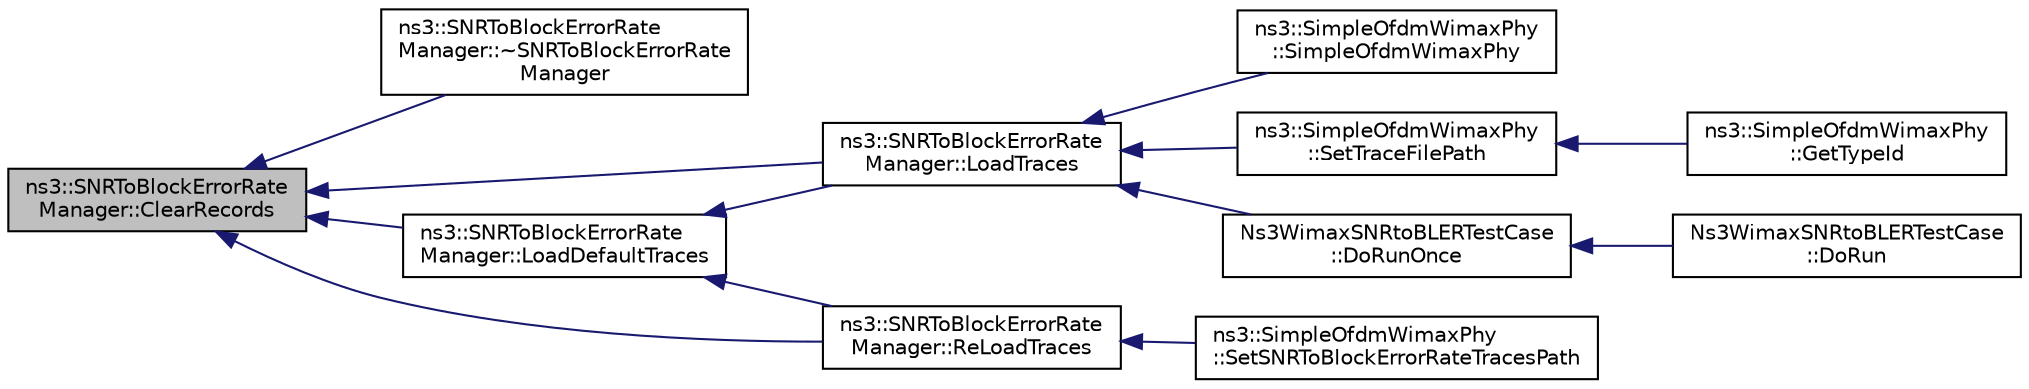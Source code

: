 digraph "ns3::SNRToBlockErrorRateManager::ClearRecords"
{
  edge [fontname="Helvetica",fontsize="10",labelfontname="Helvetica",labelfontsize="10"];
  node [fontname="Helvetica",fontsize="10",shape=record];
  rankdir="LR";
  Node1 [label="ns3::SNRToBlockErrorRate\lManager::ClearRecords",height=0.2,width=0.4,color="black", fillcolor="grey75", style="filled", fontcolor="black"];
  Node1 -> Node2 [dir="back",color="midnightblue",fontsize="10",style="solid"];
  Node2 [label="ns3::SNRToBlockErrorRate\lManager::~SNRToBlockErrorRate\lManager",height=0.2,width=0.4,color="black", fillcolor="white", style="filled",URL="$dd/d40/classns3_1_1SNRToBlockErrorRateManager.html#ac350ea76815a33cbda0c111b09158674"];
  Node1 -> Node3 [dir="back",color="midnightblue",fontsize="10",style="solid"];
  Node3 [label="ns3::SNRToBlockErrorRate\lManager::LoadTraces",height=0.2,width=0.4,color="black", fillcolor="white", style="filled",URL="$dd/d40/classns3_1_1SNRToBlockErrorRateManager.html#af5a203f2ae5dd3477ec616b6d0337f62",tooltip="Loads the traces form the repository specified in the constructor or setted by SetTraceFilePath funct..."];
  Node3 -> Node4 [dir="back",color="midnightblue",fontsize="10",style="solid"];
  Node4 [label="ns3::SimpleOfdmWimaxPhy\l::SimpleOfdmWimaxPhy",height=0.2,width=0.4,color="black", fillcolor="white", style="filled",URL="$d5/dba/classns3_1_1SimpleOfdmWimaxPhy.html#ac75a81050a2e1e801481a10cffa23b5f"];
  Node3 -> Node5 [dir="back",color="midnightblue",fontsize="10",style="solid"];
  Node5 [label="ns3::SimpleOfdmWimaxPhy\l::SetTraceFilePath",height=0.2,width=0.4,color="black", fillcolor="white", style="filled",URL="$d5/dba/classns3_1_1SimpleOfdmWimaxPhy.html#a3f90e6261b5238201701a7275300b008"];
  Node5 -> Node6 [dir="back",color="midnightblue",fontsize="10",style="solid"];
  Node6 [label="ns3::SimpleOfdmWimaxPhy\l::GetTypeId",height=0.2,width=0.4,color="black", fillcolor="white", style="filled",URL="$d5/dba/classns3_1_1SimpleOfdmWimaxPhy.html#a0c5b73edf9b3c13a0d6e0b80524561e8",tooltip="Get the type ID. "];
  Node3 -> Node7 [dir="back",color="midnightblue",fontsize="10",style="solid"];
  Node7 [label="Ns3WimaxSNRtoBLERTestCase\l::DoRunOnce",height=0.2,width=0.4,color="black", fillcolor="white", style="filled",URL="$dd/dc9/classNs3WimaxSNRtoBLERTestCase.html#a64943c3525014a282678a8a7186c6273"];
  Node7 -> Node8 [dir="back",color="midnightblue",fontsize="10",style="solid"];
  Node8 [label="Ns3WimaxSNRtoBLERTestCase\l::DoRun",height=0.2,width=0.4,color="black", fillcolor="white", style="filled",URL="$dd/dc9/classNs3WimaxSNRtoBLERTestCase.html#ac9aa61cf78b1f131079090a055b08e66",tooltip="Implementation to actually run this TestCase. "];
  Node1 -> Node9 [dir="back",color="midnightblue",fontsize="10",style="solid"];
  Node9 [label="ns3::SNRToBlockErrorRate\lManager::LoadDefaultTraces",height=0.2,width=0.4,color="black", fillcolor="white", style="filled",URL="$dd/d40/classns3_1_1SNRToBlockErrorRateManager.html#a50f8ba371742a7d083b1092ea85b51c1",tooltip="Loads the default traces from default-traces.h file. "];
  Node9 -> Node3 [dir="back",color="midnightblue",fontsize="10",style="solid"];
  Node9 -> Node10 [dir="back",color="midnightblue",fontsize="10",style="solid"];
  Node10 [label="ns3::SNRToBlockErrorRate\lManager::ReLoadTraces",height=0.2,width=0.4,color="black", fillcolor="white", style="filled",URL="$dd/d40/classns3_1_1SNRToBlockErrorRateManager.html#a65363890767d423f9f97f9e9b038dda4",tooltip="Reloads the trace. "];
  Node10 -> Node11 [dir="back",color="midnightblue",fontsize="10",style="solid"];
  Node11 [label="ns3::SimpleOfdmWimaxPhy\l::SetSNRToBlockErrorRateTracesPath",height=0.2,width=0.4,color="black", fillcolor="white", style="filled",URL="$d5/dba/classns3_1_1SimpleOfdmWimaxPhy.html#acfde2780c048f2f29d5ddd40189e3da8",tooltip="Set the path of the repository containing the traces. "];
  Node1 -> Node10 [dir="back",color="midnightblue",fontsize="10",style="solid"];
}
